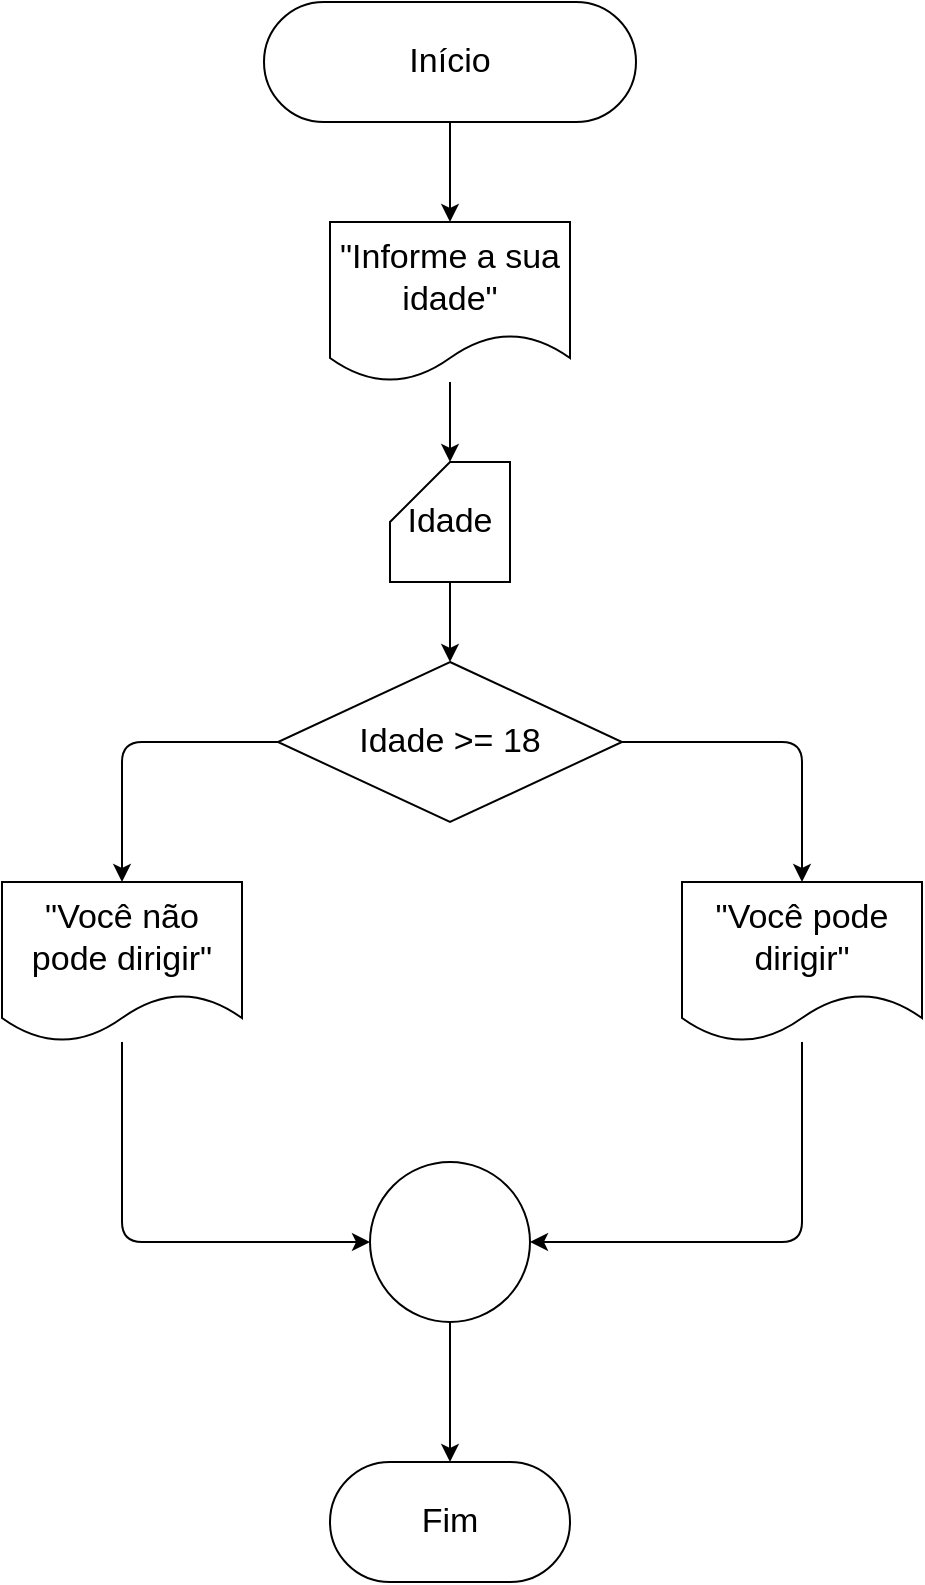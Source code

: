 <mxfile>
    <diagram id="AJFq0z28WFnoiUlQ_gkS" name="Page-1">
        <mxGraphModel dx="477" dy="871" grid="1" gridSize="10" guides="1" tooltips="1" connect="1" arrows="1" fold="1" page="1" pageScale="1" pageWidth="827" pageHeight="1169" math="0" shadow="0">
            <root>
                <mxCell id="0"/>
                <mxCell id="1" parent="0"/>
                <mxCell id="11" style="edgeStyle=none;html=1;entryX=0.5;entryY=0;entryDx=0;entryDy=0;fontSize=17;" edge="1" parent="1" source="9" target="10">
                    <mxGeometry relative="1" as="geometry"/>
                </mxCell>
                <mxCell id="9" value="Início" style="rounded=1;whiteSpace=wrap;html=1;fontSize=17;arcSize=50;" vertex="1" parent="1">
                    <mxGeometry x="321" y="20" width="186" height="60" as="geometry"/>
                </mxCell>
                <mxCell id="13" style="edgeStyle=none;html=1;entryX=0;entryY=0;entryDx=30;entryDy=0;entryPerimeter=0;fontSize=17;" edge="1" parent="1" source="10" target="12">
                    <mxGeometry relative="1" as="geometry"/>
                </mxCell>
                <mxCell id="10" value="&quot;Informe a sua idade&quot;" style="shape=document;whiteSpace=wrap;html=1;boundedLbl=1;fontSize=17;" vertex="1" parent="1">
                    <mxGeometry x="354" y="130" width="120" height="80" as="geometry"/>
                </mxCell>
                <mxCell id="15" style="edgeStyle=none;html=1;entryX=0.5;entryY=0;entryDx=0;entryDy=0;fontSize=17;" edge="1" parent="1" source="12" target="14">
                    <mxGeometry relative="1" as="geometry"/>
                </mxCell>
                <mxCell id="12" value="Idade" style="shape=card;whiteSpace=wrap;html=1;fontSize=17;" vertex="1" parent="1">
                    <mxGeometry x="384" y="250" width="60" height="60" as="geometry"/>
                </mxCell>
                <mxCell id="18" style="edgeStyle=none;html=1;entryX=0.5;entryY=0;entryDx=0;entryDy=0;fontSize=17;" edge="1" parent="1" source="14" target="17">
                    <mxGeometry relative="1" as="geometry">
                        <Array as="points">
                            <mxPoint x="250" y="390"/>
                        </Array>
                    </mxGeometry>
                </mxCell>
                <mxCell id="19" style="edgeStyle=none;html=1;entryX=0.5;entryY=0;entryDx=0;entryDy=0;fontSize=17;" edge="1" parent="1" source="14" target="16">
                    <mxGeometry relative="1" as="geometry">
                        <Array as="points">
                            <mxPoint x="590" y="390"/>
                        </Array>
                    </mxGeometry>
                </mxCell>
                <mxCell id="14" value="Idade &amp;gt;= 18" style="rhombus;whiteSpace=wrap;html=1;fontSize=17;" vertex="1" parent="1">
                    <mxGeometry x="328" y="350" width="172" height="80" as="geometry"/>
                </mxCell>
                <mxCell id="22" style="edgeStyle=none;html=1;entryX=1;entryY=0.5;entryDx=0;entryDy=0;fontSize=17;" edge="1" parent="1" source="16" target="20">
                    <mxGeometry relative="1" as="geometry">
                        <Array as="points">
                            <mxPoint x="590" y="640"/>
                        </Array>
                    </mxGeometry>
                </mxCell>
                <mxCell id="16" value="&quot;Você pode dirigir&quot;" style="shape=document;whiteSpace=wrap;html=1;boundedLbl=1;fontSize=17;" vertex="1" parent="1">
                    <mxGeometry x="530" y="460" width="120" height="80" as="geometry"/>
                </mxCell>
                <mxCell id="21" style="edgeStyle=none;html=1;entryX=0;entryY=0.5;entryDx=0;entryDy=0;fontSize=17;" edge="1" parent="1" source="17" target="20">
                    <mxGeometry relative="1" as="geometry">
                        <Array as="points">
                            <mxPoint x="250" y="640"/>
                        </Array>
                    </mxGeometry>
                </mxCell>
                <mxCell id="17" value="&quot;Você não pode dirigir&quot;" style="shape=document;whiteSpace=wrap;html=1;boundedLbl=1;fontSize=17;" vertex="1" parent="1">
                    <mxGeometry x="190" y="460" width="120" height="80" as="geometry"/>
                </mxCell>
                <mxCell id="24" style="edgeStyle=none;html=1;entryX=0.5;entryY=0;entryDx=0;entryDy=0;fontSize=17;" edge="1" parent="1" source="20" target="23">
                    <mxGeometry relative="1" as="geometry"/>
                </mxCell>
                <mxCell id="20" value="" style="ellipse;whiteSpace=wrap;html=1;aspect=fixed;fontSize=17;" vertex="1" parent="1">
                    <mxGeometry x="374" y="600" width="80" height="80" as="geometry"/>
                </mxCell>
                <mxCell id="23" value="Fim" style="rounded=1;whiteSpace=wrap;html=1;fontSize=17;arcSize=50;" vertex="1" parent="1">
                    <mxGeometry x="354" y="750" width="120" height="60" as="geometry"/>
                </mxCell>
            </root>
        </mxGraphModel>
    </diagram>
</mxfile>
